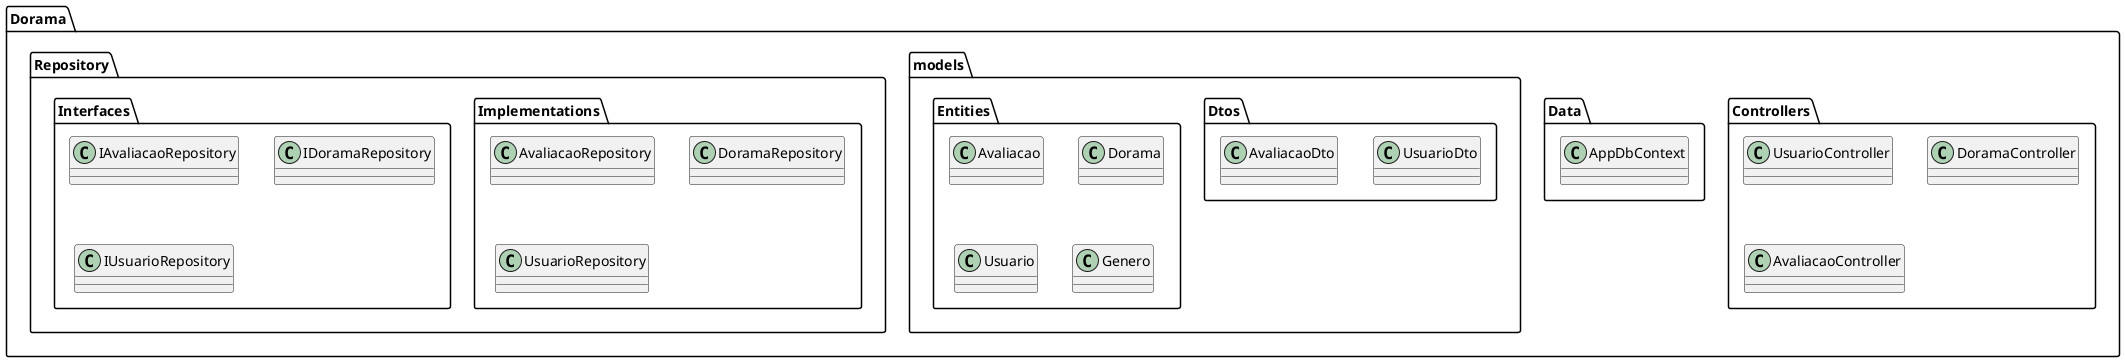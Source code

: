 ﻿@startuml
package Dorama {

        package Controllers {
        class UsuarioController
        class DoramaController
        class AvaliacaoController
        }
        
        
        package Data {
        class AppDbContext 
        }
        package models {
                package Dtos {
        class UsuarioDto
        class AvaliacaoDto
}
                package Entities {
        class Avaliacao
        class Dorama
        class Usuario
        class Genero
            }
        

       
       
        }

        package Repository{
        
        package Implementations{
        
        class AvaliacaoRepository
        class DoramaRepository
        class UsuarioRepository
        }
        package Interfaces{
        
        class IAvaliacaoRepository
        class IDoramaRepository
        class IUsuarioRepository
        
        }
        
}
@enduml
